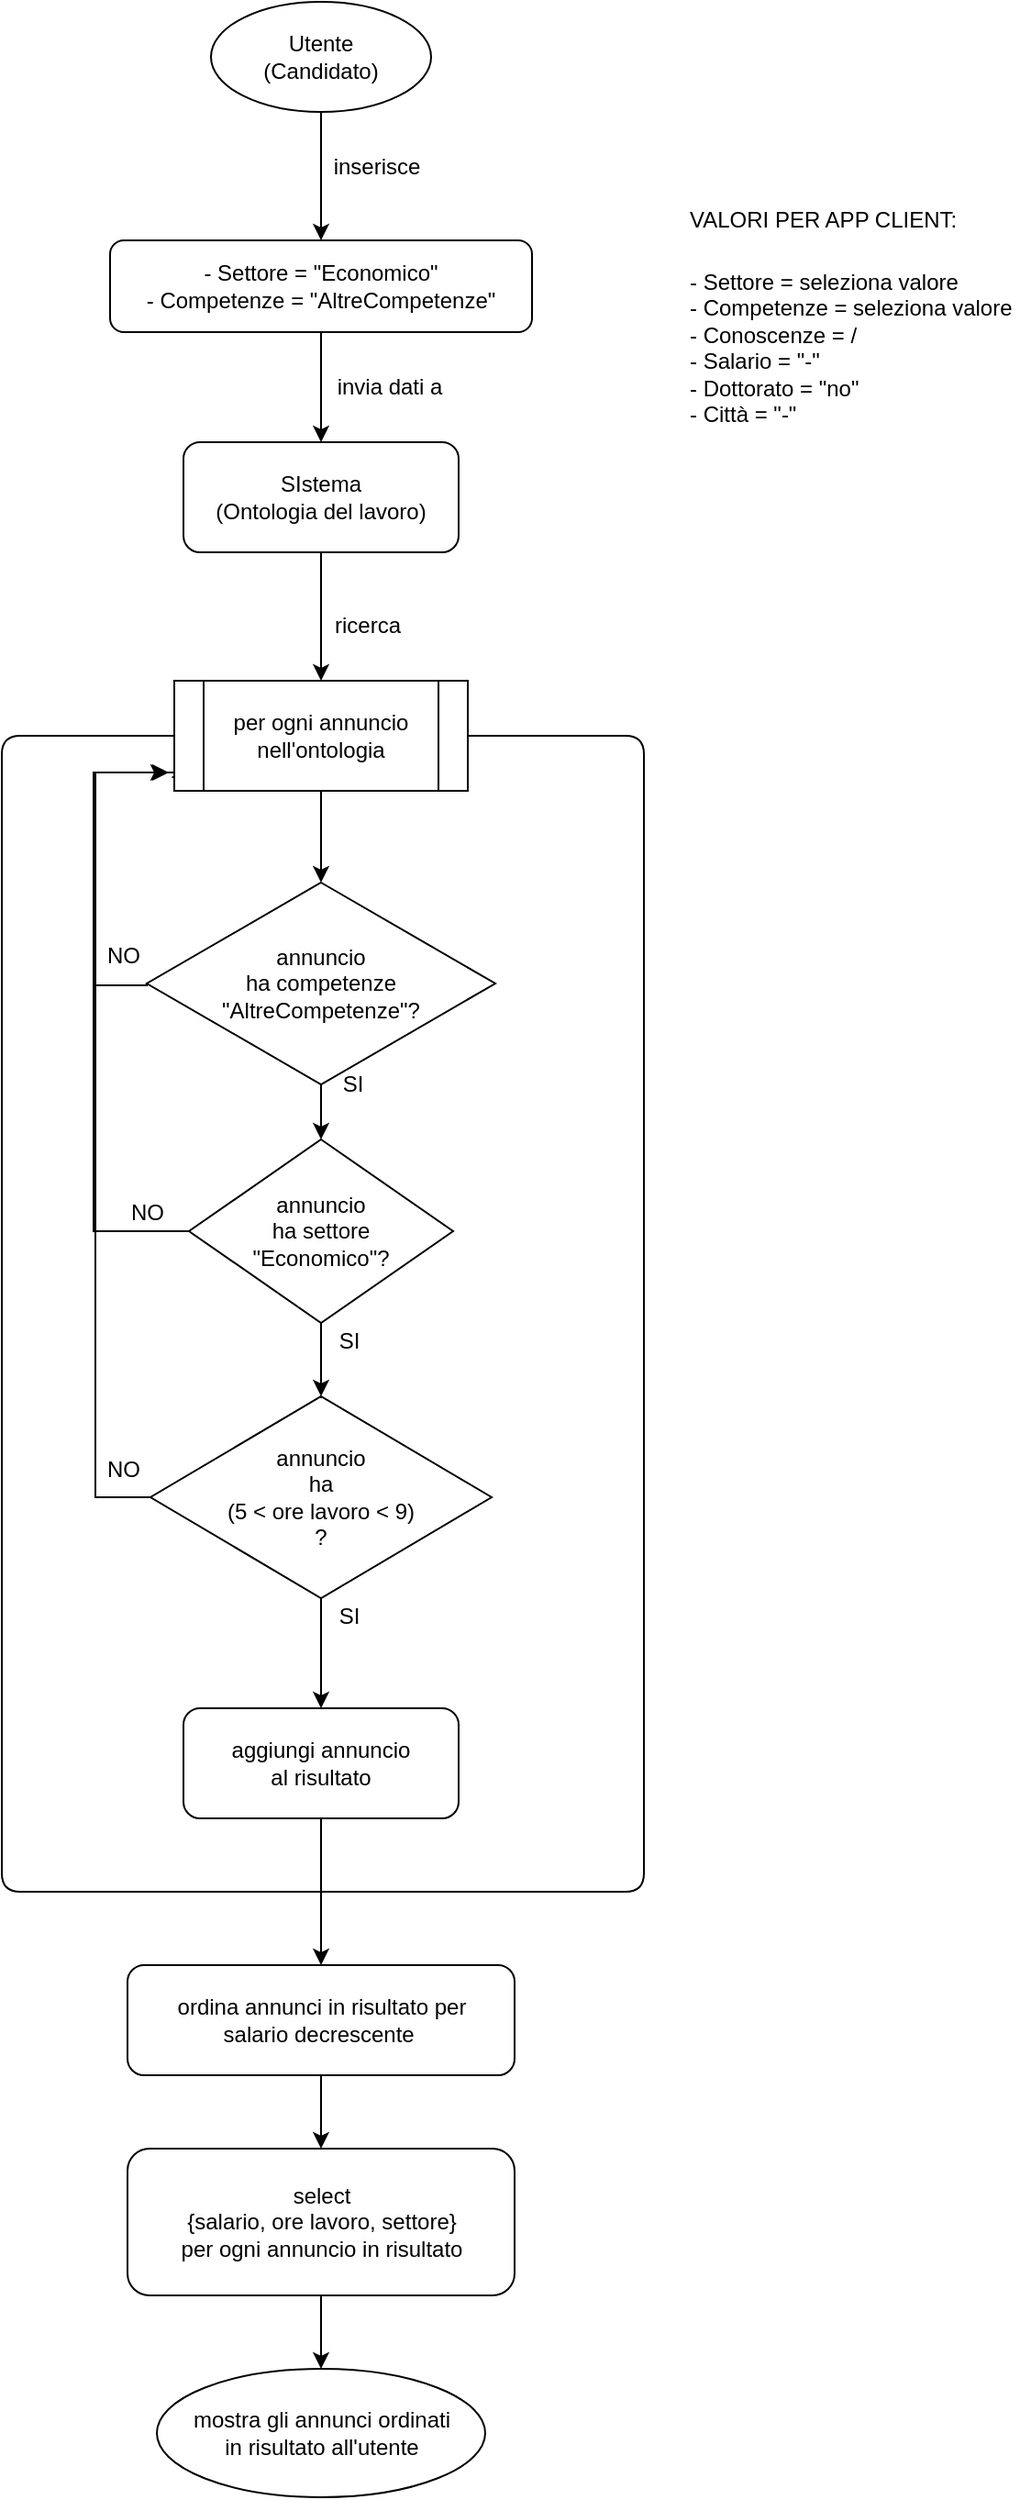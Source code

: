 <mxfile version="14.4.3" type="device"><diagram id="ayHtmYgfoHVvkvzsXFXl" name="Page-1"><mxGraphModel dx="1065" dy="574" grid="1" gridSize="10" guides="1" tooltips="1" connect="1" arrows="1" fold="1" page="0" pageScale="1" pageWidth="827" pageHeight="1169" math="0" shadow="0"><root><mxCell id="0"/><mxCell id="1" parent="0"/><mxCell id="3jaV1H3lAXQtu0JZNAEJ-7" style="edgeStyle=orthogonalEdgeStyle;rounded=0;orthogonalLoop=1;jettySize=auto;html=1;" parent="1" source="3jaV1H3lAXQtu0JZNAEJ-1" target="3jaV1H3lAXQtu0JZNAEJ-5" edge="1"><mxGeometry relative="1" as="geometry"/></mxCell><mxCell id="3jaV1H3lAXQtu0JZNAEJ-1" value="Utente&lt;br&gt;(Candidato)" style="ellipse;whiteSpace=wrap;html=1;" parent="1" vertex="1"><mxGeometry x="354" y="40" width="120" height="60" as="geometry"/></mxCell><mxCell id="3jaV1H3lAXQtu0JZNAEJ-4" value="inserisce" style="text;html=1;align=center;verticalAlign=middle;resizable=0;points=[];autosize=1;" parent="1" vertex="1"><mxGeometry x="414" y="120" width="60" height="20" as="geometry"/></mxCell><mxCell id="3jaV1H3lAXQtu0JZNAEJ-13" style="edgeStyle=orthogonalEdgeStyle;rounded=0;orthogonalLoop=1;jettySize=auto;html=1;" parent="1" source="3jaV1H3lAXQtu0JZNAEJ-5" target="3jaV1H3lAXQtu0JZNAEJ-12" edge="1"><mxGeometry relative="1" as="geometry"/></mxCell><mxCell id="3jaV1H3lAXQtu0JZNAEJ-5" value="- Settore = &quot;Economico&quot;&lt;br&gt;- Competenze = &quot;AltreCompetenze&quot;" style="rounded=1;whiteSpace=wrap;html=1;" parent="1" vertex="1"><mxGeometry x="299" y="170" width="230" height="50" as="geometry"/></mxCell><mxCell id="3jaV1H3lAXQtu0JZNAEJ-24" style="edgeStyle=orthogonalEdgeStyle;rounded=0;orthogonalLoop=1;jettySize=auto;html=1;entryX=-0.011;entryY=0.876;entryDx=0;entryDy=0;entryPerimeter=0;exitX=0;exitY=0.5;exitDx=0;exitDy=0;" parent="1" source="3jaV1H3lAXQtu0JZNAEJ-9" target="3jaV1H3lAXQtu0JZNAEJ-17" edge="1"><mxGeometry relative="1" as="geometry"><Array as="points"><mxPoint x="319" y="576"/><mxPoint x="290" y="576"/><mxPoint x="290" y="460"/><mxPoint x="334" y="460"/><mxPoint x="334" y="463"/></Array></mxGeometry></mxCell><mxCell id="3jaV1H3lAXQtu0JZNAEJ-31" style="edgeStyle=orthogonalEdgeStyle;rounded=0;orthogonalLoop=1;jettySize=auto;html=1;entryX=0.5;entryY=0;entryDx=0;entryDy=0;" parent="1" source="3jaV1H3lAXQtu0JZNAEJ-9" target="3jaV1H3lAXQtu0JZNAEJ-28" edge="1"><mxGeometry relative="1" as="geometry"/></mxCell><mxCell id="3jaV1H3lAXQtu0JZNAEJ-9" value="annuncio&lt;br&gt;ha competenze&lt;br&gt;&quot;AltreCompetenze&quot;?" style="rhombus;whiteSpace=wrap;html=1;" parent="1" vertex="1"><mxGeometry x="319" y="520" width="190" height="110" as="geometry"/></mxCell><mxCell id="3jaV1H3lAXQtu0JZNAEJ-11" value="invia dati a" style="text;html=1;align=center;verticalAlign=middle;resizable=0;points=[];autosize=1;" parent="1" vertex="1"><mxGeometry x="416" y="240" width="70" height="20" as="geometry"/></mxCell><mxCell id="3jaV1H3lAXQtu0JZNAEJ-18" style="edgeStyle=orthogonalEdgeStyle;rounded=0;orthogonalLoop=1;jettySize=auto;html=1;entryX=0.5;entryY=0;entryDx=0;entryDy=0;" parent="1" source="3jaV1H3lAXQtu0JZNAEJ-12" target="3jaV1H3lAXQtu0JZNAEJ-17" edge="1"><mxGeometry relative="1" as="geometry"/></mxCell><mxCell id="3jaV1H3lAXQtu0JZNAEJ-12" value="SIstema&lt;br&gt;(Ontologia del lavoro)" style="rounded=1;whiteSpace=wrap;html=1;" parent="1" vertex="1"><mxGeometry x="339" y="280" width="150" height="60" as="geometry"/></mxCell><mxCell id="3jaV1H3lAXQtu0JZNAEJ-15" value="ricerca" style="text;html=1;align=center;verticalAlign=middle;resizable=0;points=[];autosize=1;" parent="1" vertex="1"><mxGeometry x="414" y="370" width="50" height="20" as="geometry"/></mxCell><mxCell id="3jaV1H3lAXQtu0JZNAEJ-19" style="edgeStyle=orthogonalEdgeStyle;rounded=0;orthogonalLoop=1;jettySize=auto;html=1;" parent="1" source="3jaV1H3lAXQtu0JZNAEJ-17" target="3jaV1H3lAXQtu0JZNAEJ-9" edge="1"><mxGeometry relative="1" as="geometry"/></mxCell><mxCell id="3jaV1H3lAXQtu0JZNAEJ-17" value="per ogni annuncio nell'ontologia" style="shape=process;whiteSpace=wrap;html=1;backgroundOutline=1;" parent="1" vertex="1"><mxGeometry x="334" y="410" width="160" height="60" as="geometry"/></mxCell><mxCell id="3jaV1H3lAXQtu0JZNAEJ-25" value="NO" style="text;html=1;align=center;verticalAlign=middle;resizable=0;points=[];autosize=1;" parent="1" vertex="1"><mxGeometry x="291" y="550" width="30" height="20" as="geometry"/></mxCell><mxCell id="3jaV1H3lAXQtu0JZNAEJ-27" value="SI" style="text;html=1;align=center;verticalAlign=middle;resizable=0;points=[];autosize=1;" parent="1" vertex="1"><mxGeometry x="416" y="620" width="30" height="20" as="geometry"/></mxCell><mxCell id="3jaV1H3lAXQtu0JZNAEJ-32" style="edgeStyle=orthogonalEdgeStyle;rounded=0;orthogonalLoop=1;jettySize=auto;html=1;" parent="1" source="3jaV1H3lAXQtu0JZNAEJ-28" edge="1"><mxGeometry relative="1" as="geometry"><mxPoint x="330" y="460" as="targetPoint"/><Array as="points"><mxPoint x="290" y="710"/><mxPoint x="290" y="460"/></Array></mxGeometry></mxCell><mxCell id="3jaV1H3lAXQtu0JZNAEJ-37" style="edgeStyle=orthogonalEdgeStyle;rounded=0;orthogonalLoop=1;jettySize=auto;html=1;entryX=0.5;entryY=0;entryDx=0;entryDy=0;" parent="1" source="3jaV1H3lAXQtu0JZNAEJ-28" target="3jaV1H3lAXQtu0JZNAEJ-34" edge="1"><mxGeometry relative="1" as="geometry"/></mxCell><mxCell id="3jaV1H3lAXQtu0JZNAEJ-28" value="annuncio&lt;br&gt;ha settore&lt;br&gt;&quot;Economico&quot;?&lt;span&gt;&lt;br&gt;&lt;/span&gt;" style="rhombus;whiteSpace=wrap;html=1;" parent="1" vertex="1"><mxGeometry x="342" y="660" width="144" height="100" as="geometry"/></mxCell><mxCell id="3jaV1H3lAXQtu0JZNAEJ-29" value="NO" style="text;html=1;align=center;verticalAlign=middle;resizable=0;points=[];autosize=1;" parent="1" vertex="1"><mxGeometry x="304" y="690" width="30" height="20" as="geometry"/></mxCell><mxCell id="3jaV1H3lAXQtu0JZNAEJ-30" value="SI" style="text;html=1;align=center;verticalAlign=middle;resizable=0;points=[];autosize=1;" parent="1" vertex="1"><mxGeometry x="414" y="760" width="30" height="20" as="geometry"/></mxCell><mxCell id="3jaV1H3lAXQtu0JZNAEJ-33" value="NO" style="text;html=1;align=center;verticalAlign=middle;resizable=0;points=[];autosize=1;" parent="1" vertex="1"><mxGeometry x="291" y="830" width="30" height="20" as="geometry"/></mxCell><mxCell id="3jaV1H3lAXQtu0JZNAEJ-38" style="edgeStyle=orthogonalEdgeStyle;rounded=0;orthogonalLoop=1;jettySize=auto;html=1;exitX=0;exitY=0.5;exitDx=0;exitDy=0;" parent="1" source="3jaV1H3lAXQtu0JZNAEJ-34" edge="1"><mxGeometry relative="1" as="geometry"><mxPoint x="331" y="460" as="targetPoint"/><mxPoint x="321" y="875" as="sourcePoint"/><Array as="points"><mxPoint x="291" y="855"/><mxPoint x="291" y="460"/></Array></mxGeometry></mxCell><mxCell id="7bnxVWeD1ht-HYL-U4wg-1" style="edgeStyle=orthogonalEdgeStyle;rounded=0;orthogonalLoop=1;jettySize=auto;html=1;" parent="1" source="3jaV1H3lAXQtu0JZNAEJ-34" target="3jaV1H3lAXQtu0JZNAEJ-46" edge="1"><mxGeometry relative="1" as="geometry"/></mxCell><mxCell id="3jaV1H3lAXQtu0JZNAEJ-34" value="&lt;span&gt;annuncio&lt;br&gt;ha &lt;br&gt;(5 &amp;lt; ore lavoro&amp;nbsp;&lt;/span&gt;&amp;lt; 9)&lt;span&gt;&lt;br&gt;?&lt;/span&gt;" style="rhombus;whiteSpace=wrap;html=1;" parent="1" vertex="1"><mxGeometry x="321" y="800" width="186" height="110" as="geometry"/></mxCell><mxCell id="7bnxVWeD1ht-HYL-U4wg-3" style="edgeStyle=orthogonalEdgeStyle;rounded=0;orthogonalLoop=1;jettySize=auto;html=1;" parent="1" source="3jaV1H3lAXQtu0JZNAEJ-46" target="7bnxVWeD1ht-HYL-U4wg-2" edge="1"><mxGeometry relative="1" as="geometry"/></mxCell><mxCell id="3jaV1H3lAXQtu0JZNAEJ-46" value="aggiungi annuncio&lt;br&gt;al risultato" style="rounded=1;whiteSpace=wrap;html=1;" parent="1" vertex="1"><mxGeometry x="339" y="970" width="150" height="60" as="geometry"/></mxCell><mxCell id="3jaV1H3lAXQtu0JZNAEJ-49" value="&lt;span&gt;mostra gli annunci ordinati&lt;br&gt;in risultato all'utente&lt;/span&gt;" style="ellipse;whiteSpace=wrap;html=1;" parent="1" vertex="1"><mxGeometry x="324.5" y="1330" width="179" height="70" as="geometry"/></mxCell><mxCell id="3jaV1H3lAXQtu0JZNAEJ-51" value="" style="endArrow=none;html=1;entryX=1;entryY=0.5;entryDx=0;entryDy=0;" parent="1" target="3jaV1H3lAXQtu0JZNAEJ-17" edge="1"><mxGeometry width="50" height="50" relative="1" as="geometry"><mxPoint x="414" y="1070" as="sourcePoint"/><mxPoint x="440" y="800" as="targetPoint"/><Array as="points"><mxPoint x="590" y="1070"/><mxPoint x="590" y="800"/><mxPoint x="590" y="440"/></Array></mxGeometry></mxCell><mxCell id="3jaV1H3lAXQtu0JZNAEJ-52" value="" style="endArrow=none;html=1;entryX=0;entryY=0.5;entryDx=0;entryDy=0;" parent="1" target="3jaV1H3lAXQtu0JZNAEJ-17" edge="1"><mxGeometry width="50" height="50" relative="1" as="geometry"><mxPoint x="414" y="1070" as="sourcePoint"/><mxPoint x="570" y="580" as="targetPoint"/><Array as="points"><mxPoint x="240" y="1070"/><mxPoint x="240" y="440"/></Array></mxGeometry></mxCell><mxCell id="ubspjtcnxkgH3R33lidP-1" value="&lt;h1&gt;&lt;span style=&quot;font-size: 12px ; font-weight: 400&quot;&gt;VALORI PER APP CLIENT:&lt;/span&gt;&lt;br&gt;&lt;/h1&gt;&lt;div&gt;- Settore = seleziona valore&lt;/div&gt;&lt;div&gt;- Competenze = seleziona valore&lt;/div&gt;&lt;div&gt;- Conoscenze = /&lt;/div&gt;&lt;div&gt;- Salario = &quot;-&quot;&lt;/div&gt;&lt;div&gt;- Dottorato = &quot;no&quot;&lt;/div&gt;&lt;div&gt;- Città = &quot;-&quot;&lt;/div&gt;" style="text;html=1;strokeColor=none;fillColor=none;spacing=5;spacingTop=-20;whiteSpace=wrap;overflow=hidden;rounded=0;" parent="1" vertex="1"><mxGeometry x="610" y="135" width="190" height="165" as="geometry"/></mxCell><mxCell id="7bnxVWeD1ht-HYL-U4wg-5" style="edgeStyle=orthogonalEdgeStyle;rounded=0;orthogonalLoop=1;jettySize=auto;html=1;entryX=0.5;entryY=0;entryDx=0;entryDy=0;" parent="1" source="7bnxVWeD1ht-HYL-U4wg-2" target="7bnxVWeD1ht-HYL-U4wg-4" edge="1"><mxGeometry relative="1" as="geometry"/></mxCell><mxCell id="7bnxVWeD1ht-HYL-U4wg-2" value="ordina annunci in risultato per&lt;br&gt;salario decrescente&amp;nbsp;" style="rounded=1;whiteSpace=wrap;html=1;" parent="1" vertex="1"><mxGeometry x="308.5" y="1110" width="211" height="60" as="geometry"/></mxCell><mxCell id="7bnxVWeD1ht-HYL-U4wg-6" style="edgeStyle=orthogonalEdgeStyle;rounded=0;orthogonalLoop=1;jettySize=auto;html=1;" parent="1" source="7bnxVWeD1ht-HYL-U4wg-4" target="3jaV1H3lAXQtu0JZNAEJ-49" edge="1"><mxGeometry relative="1" as="geometry"/></mxCell><mxCell id="7bnxVWeD1ht-HYL-U4wg-4" value="&lt;span&gt;select&lt;/span&gt;&lt;br&gt;&lt;span&gt;{salario, ore lavoro, settore}&lt;/span&gt;&lt;br&gt;&lt;span&gt;per ogni annuncio in risultato&lt;/span&gt;" style="rounded=1;whiteSpace=wrap;html=1;" parent="1" vertex="1"><mxGeometry x="308.5" y="1210" width="211" height="80" as="geometry"/></mxCell><mxCell id="cm9ya_Jl7ivxNmGXrJ1s-1" value="SI" style="text;html=1;align=center;verticalAlign=middle;resizable=0;points=[];autosize=1;" vertex="1" parent="1"><mxGeometry x="414" y="910" width="30" height="20" as="geometry"/></mxCell></root></mxGraphModel></diagram></mxfile>